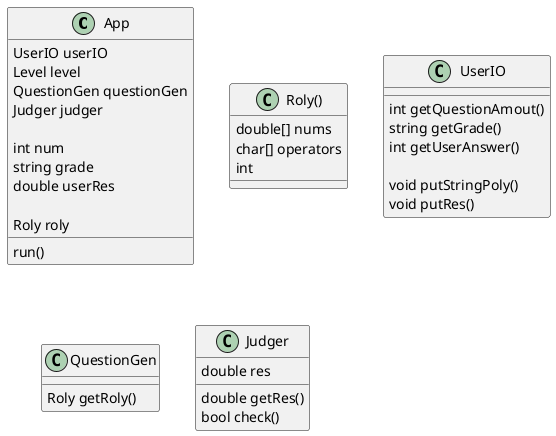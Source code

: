 @startuml 类图

class App{
    UserIO userIO
    Level level
    QuestionGen questionGen
    Judger judger

    int num
    string grade
    double userRes

    Roly roly

    run()
}

class Roly(){
    double[] nums
    char[] operators
    int 
}

class UserIO{

    int getQuestionAmout()
    string getGrade()
    int getUserAnswer()

    void putStringPoly()
    void putRes()
}

class QuestionGen {
    Roly getRoly()
}

class Judger{
    double res

    double getRes()
    bool check() 
} 
@enduml